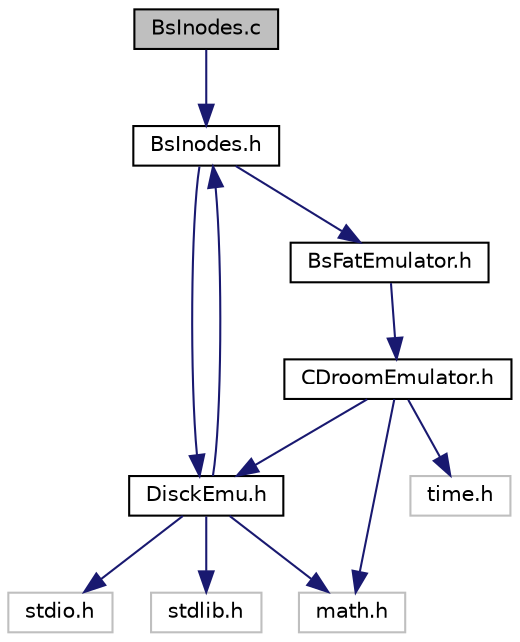 digraph "BsInodes.c"
{
 // LATEX_PDF_SIZE
  edge [fontname="Helvetica",fontsize="10",labelfontname="Helvetica",labelfontsize="10"];
  node [fontname="Helvetica",fontsize="10",shape=record];
  Node1 [label="BsInodes.c",height=0.2,width=0.4,color="black", fillcolor="grey75", style="filled", fontcolor="black",tooltip=" "];
  Node1 -> Node2 [color="midnightblue",fontsize="10",style="solid"];
  Node2 [label="BsInodes.h",height=0.2,width=0.4,color="black", fillcolor="white", style="filled",URL="$_bs_inodes_8h.html",tooltip=" "];
  Node2 -> Node3 [color="midnightblue",fontsize="10",style="solid"];
  Node3 [label="DisckEmu.h",height=0.2,width=0.4,color="black", fillcolor="white", style="filled",URL="$_disck_emu_8h.html",tooltip=" "];
  Node3 -> Node4 [color="midnightblue",fontsize="10",style="solid"];
  Node4 [label="stdio.h",height=0.2,width=0.4,color="grey75", fillcolor="white", style="filled",tooltip=" "];
  Node3 -> Node5 [color="midnightblue",fontsize="10",style="solid"];
  Node5 [label="stdlib.h",height=0.2,width=0.4,color="grey75", fillcolor="white", style="filled",tooltip=" "];
  Node3 -> Node6 [color="midnightblue",fontsize="10",style="solid"];
  Node6 [label="math.h",height=0.2,width=0.4,color="grey75", fillcolor="white", style="filled",tooltip=" "];
  Node3 -> Node2 [color="midnightblue",fontsize="10",style="solid"];
  Node2 -> Node7 [color="midnightblue",fontsize="10",style="solid"];
  Node7 [label="BsFatEmulator.h",height=0.2,width=0.4,color="black", fillcolor="white", style="filled",URL="$_bs_fat_emulator_8h.html",tooltip=" "];
  Node7 -> Node8 [color="midnightblue",fontsize="10",style="solid"];
  Node8 [label="CDroomEmulator.h",height=0.2,width=0.4,color="black", fillcolor="white", style="filled",URL="$_c_droom_emulator_8h.html",tooltip=" "];
  Node8 -> Node6 [color="midnightblue",fontsize="10",style="solid"];
  Node8 -> Node9 [color="midnightblue",fontsize="10",style="solid"];
  Node9 [label="time.h",height=0.2,width=0.4,color="grey75", fillcolor="white", style="filled",tooltip=" "];
  Node8 -> Node3 [color="midnightblue",fontsize="10",style="solid"];
}
